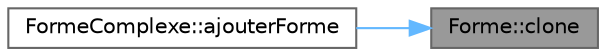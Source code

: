 digraph "Forme::clone"
{
 // LATEX_PDF_SIZE
  bgcolor="transparent";
  edge [fontname=Helvetica,fontsize=10,labelfontname=Helvetica,labelfontsize=10];
  node [fontname=Helvetica,fontsize=10,shape=box,height=0.2,width=0.4];
  rankdir="RL";
  Node1 [label="Forme::clone",height=0.2,width=0.4,color="gray40", fillcolor="grey60", style="filled", fontcolor="black",tooltip="Clone la forme."];
  Node1 -> Node2 [dir="back",color="steelblue1",style="solid"];
  Node2 [label="FormeComplexe::ajouterForme",height=0.2,width=0.4,color="grey40", fillcolor="white", style="filled",URL="$class_forme_complexe.html#a182be3a3e11e27df35d445d1deb3507c",tooltip="Méthode qui permet d'ajouter une forme à la liste des formes."];
}

